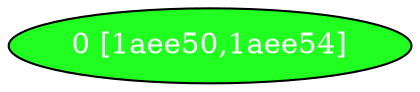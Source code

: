 diGraph libnss3{
	libnss3_0  [style=filled fillcolor="#20FF20" fontcolor="#ffffff" shape=oval label="0 [1aee50,1aee54]"]


}